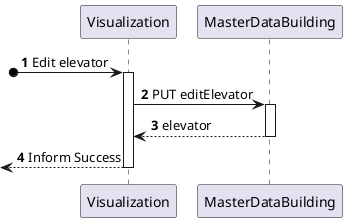 @startuml ProcessView

autonumber

participant Visualization
participant "MasterDataBuilding" as GI

?o-> Visualization: Edit elevator
activate Visualization

Visualization -> GI: PUT editElevator
activate GI
GI --> Visualization: elevator
deactivate GI

<-- Visualization: Inform Success
deactivate Visualization


@enduml